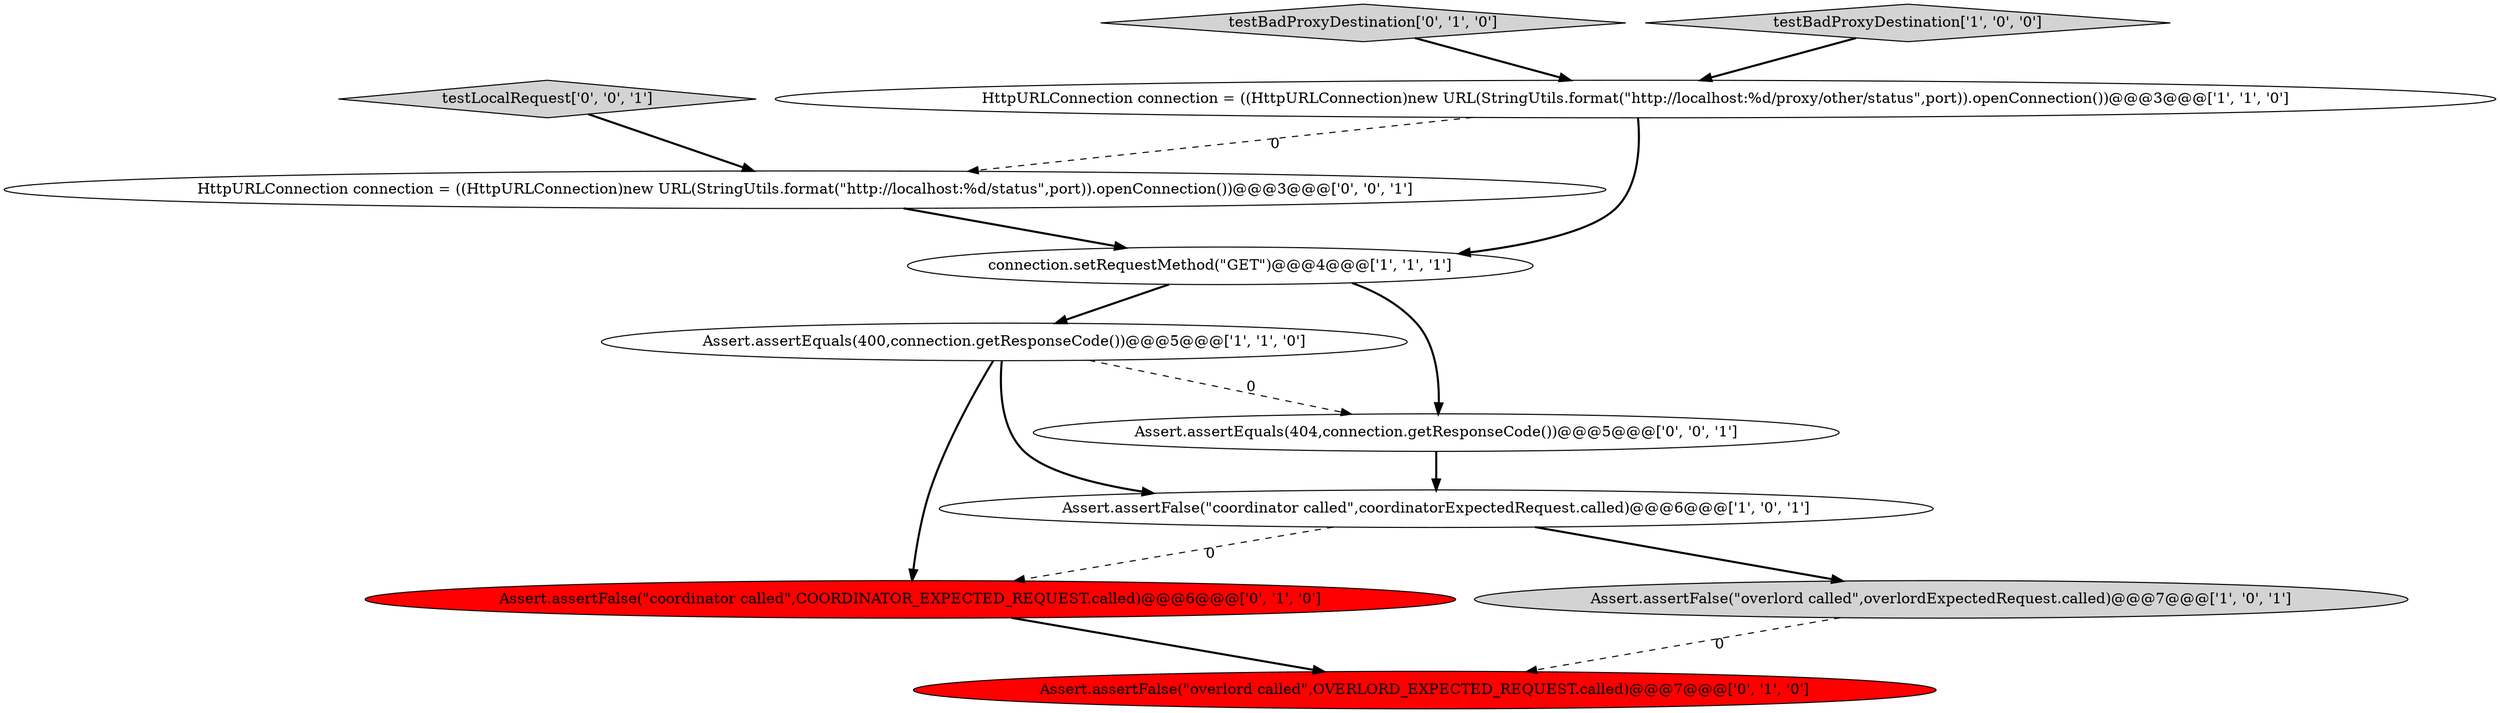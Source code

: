 digraph {
4 [style = filled, label = "connection.setRequestMethod(\"GET\")@@@4@@@['1', '1', '1']", fillcolor = white, shape = ellipse image = "AAA0AAABBB1BBB"];
6 [style = filled, label = "testBadProxyDestination['0', '1', '0']", fillcolor = lightgray, shape = diamond image = "AAA0AAABBB2BBB"];
5 [style = filled, label = "Assert.assertFalse(\"coordinator called\",coordinatorExpectedRequest.called)@@@6@@@['1', '0', '1']", fillcolor = white, shape = ellipse image = "AAA0AAABBB1BBB"];
0 [style = filled, label = "HttpURLConnection connection = ((HttpURLConnection)new URL(StringUtils.format(\"http://localhost:%d/proxy/other/status\",port)).openConnection())@@@3@@@['1', '1', '0']", fillcolor = white, shape = ellipse image = "AAA0AAABBB1BBB"];
11 [style = filled, label = "HttpURLConnection connection = ((HttpURLConnection)new URL(StringUtils.format(\"http://localhost:%d/status\",port)).openConnection())@@@3@@@['0', '0', '1']", fillcolor = white, shape = ellipse image = "AAA0AAABBB3BBB"];
1 [style = filled, label = "Assert.assertEquals(400,connection.getResponseCode())@@@5@@@['1', '1', '0']", fillcolor = white, shape = ellipse image = "AAA0AAABBB1BBB"];
8 [style = filled, label = "Assert.assertFalse(\"overlord called\",OVERLORD_EXPECTED_REQUEST.called)@@@7@@@['0', '1', '0']", fillcolor = red, shape = ellipse image = "AAA1AAABBB2BBB"];
9 [style = filled, label = "testLocalRequest['0', '0', '1']", fillcolor = lightgray, shape = diamond image = "AAA0AAABBB3BBB"];
7 [style = filled, label = "Assert.assertFalse(\"coordinator called\",COORDINATOR_EXPECTED_REQUEST.called)@@@6@@@['0', '1', '0']", fillcolor = red, shape = ellipse image = "AAA1AAABBB2BBB"];
10 [style = filled, label = "Assert.assertEquals(404,connection.getResponseCode())@@@5@@@['0', '0', '1']", fillcolor = white, shape = ellipse image = "AAA0AAABBB3BBB"];
2 [style = filled, label = "Assert.assertFalse(\"overlord called\",overlordExpectedRequest.called)@@@7@@@['1', '0', '1']", fillcolor = lightgray, shape = ellipse image = "AAA0AAABBB1BBB"];
3 [style = filled, label = "testBadProxyDestination['1', '0', '0']", fillcolor = lightgray, shape = diamond image = "AAA0AAABBB1BBB"];
1->5 [style = bold, label=""];
4->10 [style = bold, label=""];
5->2 [style = bold, label=""];
4->1 [style = bold, label=""];
0->11 [style = dashed, label="0"];
6->0 [style = bold, label=""];
1->10 [style = dashed, label="0"];
10->5 [style = bold, label=""];
9->11 [style = bold, label=""];
5->7 [style = dashed, label="0"];
7->8 [style = bold, label=""];
0->4 [style = bold, label=""];
2->8 [style = dashed, label="0"];
1->7 [style = bold, label=""];
3->0 [style = bold, label=""];
11->4 [style = bold, label=""];
}
